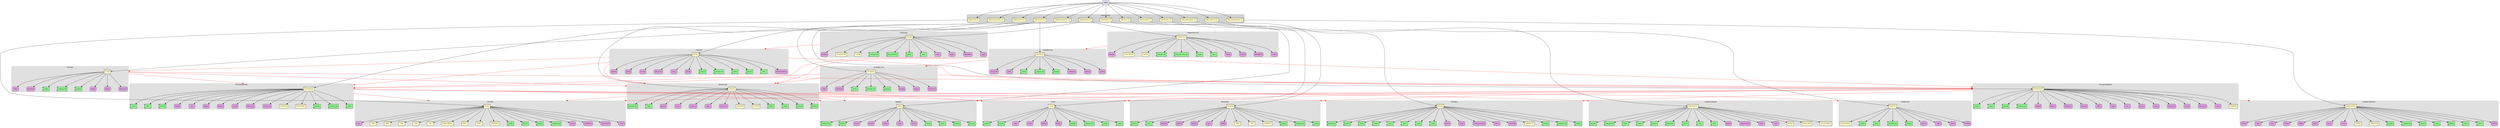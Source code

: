 digraph VEBA_Dependencies {
    // Graph styling
    rankdir=TB;  // Top to bottom direction for hierarchical layout
    splines=true;
    overlap=false;
    nodesep=0.9;
    ranksep=1.5;
    fontname="Arial";
    fontsize=12;
    compound=true;  // Enable connections to and from clusters
    
    // Node styling
    node [fontname="Arial", fontsize=10, style=filled];
    
    // VEBA main node
    node [shape=box, fillcolor="#E6E6FA", style=filled, fontsize=14]
    VEBA [label="VEBA"];
    
    // Environment nodes styling
    node [shape=ellipse, fillcolor="#FFD580", style=filled, fontsize=12] // Orange
    
    // Module nodes styling
    node [shape=box, fillcolor="#A7C7E7", style=filled, fontsize=10] // Blue
    
    // Python libraries styling
    node [shape=component, fillcolor="#90EE90", style=filled, fontsize=9] // Light green
    
    // External tools styling
    node [shape=box, style="rounded,filled", fillcolor="#DDA0DD", fontsize=9] // Purple
    
    // Databases styling
    node [shape=cylinder, fillcolor="#FFFACD", style=filled, fontsize=9] // Yellow
    
    // Define subgraphs for better organization
    
    // VEBA as main node
    VEBA;
    
    // Define environments as clusters connected to VEBA
    subgraph cluster_environments {
        label="Environments";
        style="rounded,filled";
        color=lightgrey;
        
        VEBA_annotate_env [label="VEBA-annotate_env"];
        VEBA_assembly_env [label="VEBA-assembly_env"];
        VEBA_preprocess_env [label="VEBA-preprocess_env"];
        VEBA_binning_prokaryotic_env [label="VEBA-binning-prokaryotic_env"];
        VEBA_binning_eukaryotic_env [label="VEBA-binning-eukaryotic_env"];
        VEBA_binning_viral_env [label="VEBA-binning-viral_env"];
        VEBA_classify_prokaryotic_env [label="VEBA-classify-prokaryotic_env"];
        VEBA_classify_eukaryotic_env [label="VEBA-classify-eukaryotic_env"];
        VEBA_classify_viral_env [label="VEBA-classify-viral_env"];
        VEBA_mapping_env [label="VEBA-mapping_env"];
        VEBA_cluster_env [label="VEBA-cluster_env"];
        VEBA_biosynthetic_env [label="VEBA-biosynthetic_env"];
        VEBA_phylogeny_env [label="VEBA-phylogeny_env"];
    }
    
    // Connect VEBA to all environments
    VEBA -> VEBA_annotate_env;
    VEBA -> VEBA_assembly_env;
    VEBA -> VEBA_preprocess_env;
    VEBA -> VEBA_binning_prokaryotic_env;
    VEBA -> VEBA_binning_eukaryotic_env;
    VEBA -> VEBA_binning_viral_env;
    VEBA -> VEBA_classify_prokaryotic_env;
    VEBA -> VEBA_classify_eukaryotic_env;
    VEBA -> VEBA_classify_viral_env;
    VEBA -> VEBA_mapping_env;
    VEBA -> VEBA_cluster_env;
    VEBA -> VEBA_biosynthetic_env;
    VEBA -> VEBA_phylogeny_env;
    
    // Define modules and connect to environments
    
    // Preprocess module
    subgraph cluster_preprocess {
        label="Preprocess";
        style="filled,rounded";
        color="#E0E0E0";
        node [style=filled];
        
        preprocess [label="preprocess"];
        
        // Python libraries for preprocess
        {
            rank=same;
            node [shape=component, fillcolor="#90EE90"];
            preprocess_soothsayer_utils [label="soothsayer_utils"];
            preprocess_fastq_preprocessor [label="fastq_preprocessor"];
            preprocess_pandas [label="pandas"];
            preprocess_tqdm [label="tqdm"];
        }
        
        // External tools for preprocess
        {
            rank=same;
            node [shape=box, style="rounded,filled", fillcolor="#DDA0DD"];
            preprocess_fastp [label="fastp"];
            preprocess_bowtie2 [label="Bowtie2"];
            preprocess_bbmap [label="BBMap/BBDuk"];
            preprocess_seqkit [label="SeqKit"];
            preprocess_kingfisher [label="Kingfisher"];
        }
        
        // Databases for preprocess
        {
            rank=same;
            node [shape=cylinder, fillcolor="#FFFACD"];
            preprocess_contamination_db [label="Contamination DB"];
            preprocess_kmer_db [label="K-mer DB"];
        }
        
        // Connect module to its dependencies
        preprocess -> {preprocess_soothsayer_utils preprocess_fastq_preprocessor preprocess_pandas preprocess_tqdm};
        preprocess -> {preprocess_fastp preprocess_bowtie2 preprocess_bbmap preprocess_seqkit preprocess_kingfisher};
        preprocess -> {preprocess_contamination_db preprocess_kmer_db};
    }
    
    // Preprocess-Long module
    subgraph cluster_preprocess_long {
        label="Preprocess-Long";
        style="filled,rounded";
        color="#E0E0E0";
        node [style=filled];
        
        preprocess_long [label="preprocess-long"];
        
        // Python libraries for preprocess-long
        {
            rank=same;
            node [shape=component, fillcolor="#90EE90"];
            preprocess_long_soothsayer_utils [label="soothsayer_utils"];
            preprocess_long_fastq_preprocessor [label="fastq_preprocessor_long"];
            preprocess_long_pandas [label="pandas"];
            preprocess_long_tqdm [label="tqdm"];
        }
        
        // External tools for preprocess-long
        {
            rank=same;
            node [shape=box, style="rounded,filled", fillcolor="#DDA0DD"];
            preprocess_long_chopper [label="Chopper"];
            preprocess_long_minimap2 [label="Minimap2"];
            preprocess_long_bbmap [label="BBMap/BBDuk"];
            preprocess_long_seqkit [label="SeqKit"];
            preprocess_long_kingfisher [label="Kingfisher"];
        }
        
        // Databases for preprocess-long
        {
            rank=same;
            node [shape=cylinder, fillcolor="#FFFACD"];
            preprocess_long_contamination_db [label="Contamination DB"];
            preprocess_long_kmer_db [label="K-mer DB"];
        }
        
        // Connect module to its dependencies
        preprocess_long -> {preprocess_long_soothsayer_utils preprocess_long_fastq_preprocessor preprocess_long_pandas preprocess_long_tqdm};
        preprocess_long -> {preprocess_long_chopper preprocess_long_minimap2 preprocess_long_bbmap preprocess_long_seqkit preprocess_long_kingfisher};
        preprocess_long -> {preprocess_long_contamination_db preprocess_long_kmer_db};
    }
    
    // Coverage module
    subgraph cluster_coverage {
        label="Coverage";
        style="filled,rounded";
        color="#E0E0E0";
        node [style=filled];
        
        coverage [label="coverage"];
        
        // Python libraries for coverage
        {
            rank=same;
            node [shape=component, fillcolor="#90EE90"];
            coverage_pandas [label="pandas"];
            coverage_soothsayer_utils [label="soothsayer_utils"];
            coverage_genopype [label="genopype"];
        }
        
        // External tools for coverage
        {
            rank=same;
            node [shape=box, style="rounded,filled", fillcolor="#DDA0DD"];
            coverage_bowtie2 [label="Bowtie2"];
            coverage_samtools [label="Samtools"];
            coverage_featureCounts [label="featureCounts"];
            coverage_seqkit [label="SeqKit"];
            coverage_parallel [label="GNU Parallel"];
        }
        
        // Connect module to its dependencies
        coverage -> {coverage_pandas coverage_soothsayer_utils coverage_genopype};
        coverage -> {coverage_bowtie2 coverage_samtools coverage_featureCounts coverage_seqkit coverage_parallel};
    }
    
    // Coverage-long module
    subgraph cluster_coverage_long {
        label="Coverage-Long";
        style="filled,rounded";
        color="#E0E0E0";
        node [style=filled];
        
        coverage_long [label="coverage-long"];
        
        // Python libraries for coverage-long
        {
            rank=same;
            node [shape=component, fillcolor="#90EE90"];
            coverage_long_pandas [label="pandas"];
            coverage_long_soothsayer_utils [label="soothsayer_utils"];
            coverage_long_genopype [label="genopype"];
        }
        
        // External tools for coverage-long
        {
            rank=same;
            node [shape=box, style="rounded,filled", fillcolor="#DDA0DD"];
            coverage_long_minimap2 [label="MiniMap2"];
            coverage_long_samtools [label="Samtools"];
            coverage_long_featureCounts [label="featureCounts"];
            coverage_long_seqkit [label="SeqKit"];
            coverage_long_parallel [label="GNU Parallel"];
        }
        
        // Connect module to its dependencies
        coverage_long -> {coverage_long_pandas coverage_long_soothsayer_utils coverage_long_genopype};
        coverage_long -> {coverage_long_minimap2 coverage_long_samtools coverage_long_featureCounts coverage_long_seqkit coverage_long_parallel};
    }
    
    // Assembly module
    subgraph cluster_assembly {
        label="Assembly";
        style="filled,rounded";
        color="#E0E0E0";
        node [style=filled];
        
        assembly [label="assembly"];
        
        // Python libraries for assembly
        {
            rank=same;
            node [shape=component, fillcolor="#90EE90"];
            assembly_genopype [label="genopype"];
            assembly_soothsayer_utils [label="soothsayer_utils"];
            assembly_pandas [label="pandas"];
            assembly_biopython [label="biopython"];
            assembly_tqdm [label="tqdm"];
        }
        
        // External tools for assembly
        {
            rank=same;
            node [shape=box, style="rounded,filled", fillcolor="#DDA0DD"];
            assembly_spades [label="SPAdes/metaSPAdes"];
            assembly_megahit [label="MEGAHIT"];
            assembly_bowtie2 [label="Bowtie2"];
            assembly_samtools [label="Samtools"];
            assembly_featureCounts [label="featureCounts"];
            assembly_seqkit [label="SeqKit"];
            assembly_gfastats [label="gfastats"];
        }
        
        // Connect module to its dependencies
        assembly -> {assembly_genopype assembly_soothsayer_utils assembly_pandas assembly_biopython assembly_tqdm};
        assembly -> {assembly_spades assembly_megahit assembly_bowtie2 assembly_samtools assembly_featureCounts assembly_seqkit assembly_gfastats};
    }
    
    // Assembly-long module
    subgraph cluster_assembly_long {
        label="Assembly-Long";
        style="filled,rounded";
        color="#E0E0E0";
        node [style=filled];
        
        assembly_long [label="assembly-long"];
        
        // Python libraries for assembly-long
        {
            rank=same;
            node [shape=component, fillcolor="#90EE90"];
            assembly_long_pandas [label="pandas"];
            assembly_long_soothsayer_utils [label="soothsayer_utils"];
            assembly_long_genopype [label="genopype"];
        }
        
        // External tools for assembly-long
        {
            rank=same;
            node [shape=box, style="rounded,filled", fillcolor="#DDA0DD"];
            assembly_long_flye [label="Flye/MetaFlye"];
            assembly_long_minimap2 [label="MiniMap2"];
            assembly_long_samtools [label="Samtools"];
            assembly_long_featureCounts [label="featureCounts"];
            assembly_long_seqkit [label="SeqKit"];
        }
        
        // Connect module to its dependencies
        assembly_long -> {assembly_long_pandas assembly_long_soothsayer_utils assembly_long_genopype};
        assembly_long -> {assembly_long_flye assembly_long_minimap2 assembly_long_samtools assembly_long_featureCounts assembly_long_seqkit};
    }
    
    // Binning-prokaryotic module
    subgraph cluster_binning_prokaryotic {
        label="Binning-Prokaryotic";
        style="filled,rounded";
        color="#E0E0E0";
        node [style=filled];
        
        binning_prokaryotic [label="binning-prokaryotic"];
        
        // Python libraries for binning-prokaryotic
        {
            rank=same;
            node [shape=component, fillcolor="#90EE90"];
            binning_prokaryotic_pandas [label="pandas"];
            binning_prokaryotic_numpy [label="numpy"];
            binning_prokaryotic_genopype [label="genopype"];
            binning_prokaryotic_soothsayer_utils [label="soothsayer_utils"];
        }
        
        // External tools for binning-prokaryotic
        {
            rank=same;
            node [shape=box, style="rounded,filled", fillcolor="#DDA0DD"];
            binning_prokaryotic_metabat2 [label="MetaBat2"];
            binning_prokaryotic_semiBin2 [label="SemiBin2"];
            binning_prokaryotic_metadecoder [label="MetaDecoder"];
            binning_prokaryotic_metacoag [label="MetaCoAG"];
            binning_prokaryotic_vamb [label="VAMB"];
            binning_prokaryotic_binette [label="Binette"];
            binning_prokaryotic_tiara [label="Tiara"];
            binning_prokaryotic_pyrodigal [label="Pyrodigal"];
            binning_prokaryotic_barrnap [label="barrnap"];
            binning_prokaryotic_trnascan [label="tRNAscan-SE"];
            binning_prokaryotic_coverm [label="CoverM"];
            binning_prokaryotic_featureCounts [label="featureCounts"];
            binning_prokaryotic_seqkit [label="SeqKit"];
        }
        
        // Databases for binning-prokaryotic
        {
            rank=same;
            node [shape=cylinder, fillcolor="#FFFACD"];
            binning_prokaryotic_checkm2_db [label="CheckM2 DB"];
        }
        
        // Connect module to its dependencies
        binning_prokaryotic -> {binning_prokaryotic_pandas binning_prokaryotic_numpy binning_prokaryotic_genopype binning_prokaryotic_soothsayer_utils};
        binning_prokaryotic -> {binning_prokaryotic_metabat2 binning_prokaryotic_semiBin2 binning_prokaryotic_metadecoder binning_prokaryotic_metacoag binning_prokaryotic_vamb binning_prokaryotic_binette binning_prokaryotic_tiara binning_prokaryotic_pyrodigal binning_prokaryotic_barrnap binning_prokaryotic_trnascan binning_prokaryotic_coverm binning_prokaryotic_featureCounts binning_prokaryotic_seqkit};
        binning_prokaryotic -> {binning_prokaryotic_checkm2_db};
    }
    
    // Binning-eukaryotic module
    subgraph cluster_binning_eukaryotic {
        label="Binning-Eukaryotic";
        style="filled,rounded";
        color="#E0E0E0";
        node [style=filled];
        
        binning_eukaryotic [label="binning-eukaryotic"];
        
        // Python libraries for binning-eukaryotic
        {
            rank=same;
            node [shape=component, fillcolor="#90EE90"];
            binning_eukaryotic_genopype [label="genopype"];
            binning_eukaryotic_soothsayer_utils [label="soothsayer_utils"];
            binning_eukaryotic_pandas [label="pandas"];
            binning_eukaryotic_numpy [label="numpy"];
            binning_eukaryotic_torch [label="torch"];
            binning_eukaryotic_sklearn [label="scikit-learn"];
        }
        
        // External tools for binning-eukaryotic
        {
            rank=same;
            node [shape=box, style="rounded,filled", fillcolor="#DDA0DD"];
            binning_eukaryotic_metabat2 [label="MetaBat2"];
            binning_eukaryotic_tiara [label="Tiara"];
            binning_eukaryotic_metaeuk [label="MetaEuk"];
            binning_eukaryotic_pyrodigal [label="Pyrodigal"];
            binning_eukaryotic_barrnap [label="Barrnap"];
            binning_eukaryotic_trnascan [label="tRNAscan-SE"];
            binning_eukaryotic_featureCounts [label="featureCounts"];
        }
        
        // Databases for binning-eukaryotic
        {
            rank=same;
            node [shape=cylinder, fillcolor="#FFFACD"];
            binning_eukaryotic_microeuk_db [label="MicroEuk DB"];
            binning_eukaryotic_busco_db [label="BUSCO lineages"];
        }
        
        // Connect module to its dependencies
        binning_eukaryotic -> {binning_eukaryotic_genopype binning_eukaryotic_soothsayer_utils binning_eukaryotic_pandas binning_eukaryotic_numpy binning_eukaryotic_torch binning_eukaryotic_sklearn};
        binning_eukaryotic -> {binning_eukaryotic_metabat2 binning_eukaryotic_tiara binning_eukaryotic_metaeuk binning_eukaryotic_pyrodigal binning_eukaryotic_barrnap binning_eukaryotic_trnascan binning_eukaryotic_featureCounts};
        binning_eukaryotic -> {binning_eukaryotic_microeuk_db binning_eukaryotic_busco_db};
    }
    
    // Binning-viral module
    subgraph cluster_binning_viral {
        label="Binning-Viral";
        style="filled,rounded";
        color="#E0E0E0";
        node [style=filled];
        
        binning_viral [label="binning-viral"];
        
        // Python libraries for binning-viral
        {
            rank=same;
            node [shape=component, fillcolor="#90EE90"];
            binning_viral_pandas [label="pandas"];
            binning_viral_numpy [label="numpy"];
            binning_viral_biopython [label="biopython"];
            binning_viral_genopype [label="genopype"];
            binning_viral_soothsayer_utils [label="soothsayer_utils"];
            binning_viral_tqdm [label="tqdm"];
        }
        
        // External tools for binning-viral
        {
            rank=same;
            node [shape=box, style="rounded,filled", fillcolor="#DDA0DD"];
            binning_viral_genomad [label="geNomad"];
            binning_viral_checkv [label="CheckV"];
            binning_viral_pyrodigal_gv [label="pyrodigal-gv"];
            binning_viral_seqkit [label="seqkit"];
            binning_viral_featureCounts [label="featureCounts"];
        }
        
        // Databases for binning-viral
        {
            rank=same;
            node [shape=cylinder, fillcolor="#FFFACD"];
            binning_viral_genomad_db [label="geNomad DB"];
            binning_viral_checkv_db [label="CheckV DB"];
        }
        
        // Connect module to its dependencies
        binning_viral -> {binning_viral_pandas binning_viral_numpy binning_viral_biopython binning_viral_genopype binning_viral_soothsayer_utils binning_viral_tqdm};
        binning_viral -> {binning_viral_genomad binning_viral_checkv binning_viral_pyrodigal_gv binning_viral_seqkit binning_viral_featureCounts};
        binning_viral -> {binning_viral_genomad_db binning_viral_checkv_db};
    }
    
    // Annotate module
    subgraph cluster_annotate {
        label="Annotate";
        style="filled,rounded";
        color="#E0E0E0";
        node [style=filled];
        
        annotate [label="annotate"];
        
        // Python libraries for annotate
        {
            rank=same;
            node [shape=component, fillcolor="#90EE90"];
            annotate_pandas [label="pandas"];
            annotate_biopython [label="biopython"];
            annotate_genopype [label="genopype"];
            annotate_soothsayer_utils [label="soothsayer_utils"];
        }
        
        // External tools for annotate
        {
            rank=same;
            node [shape=box, style="rounded,filled", fillcolor="#DDA0DD"];
            annotate_diamond [label="Diamond"];
            annotate_hmmer [label="PyHMMSearch"];
            annotate_kofamsearch [label="PyKofamSearch"];
            annotate_seqkit [label="Seqkit"];
            annotate_pigz [label="pigz"];
        }
        
        // Databases for annotate
        {
            rank=same;
            node [shape=cylinder, fillcolor="#FFFACD"];
            annotate_uniref [label="UniRef"];
            annotate_mibig [label="MIBiG"];
            annotate_vfdb [label="VFDB"];
            annotate_cazy [label="CAZy"];
            annotate_pfam [label="Pfam"];
            annotate_ncbifam [label="NCBIfam-AMRFinder"];
            annotate_antifam [label="AntiFam"];
            annotate_kofam [label="KOfam"];
            annotate_kegg [label="KEGG Pathway"];
        }
        
        // Connect module to its dependencies
        annotate -> {annotate_pandas annotate_biopython annotate_genopype annotate_soothsayer_utils};
        annotate -> {annotate_diamond annotate_hmmer annotate_kofamsearch annotate_seqkit annotate_pigz};
        annotate -> {annotate_uniref annotate_mibig annotate_vfdb annotate_cazy annotate_pfam annotate_ncbifam annotate_antifam annotate_kofam annotate_kegg};
    }
    
    // Classify-prokaryotic module
    subgraph cluster_classify_prokaryotic {
        label="Classify-Prokaryotic";
        style="filled,rounded";
        color="#E0E0E0";
        node [style=filled];
        
        classify_prokaryotic [label="classify-prokaryotic"];
        
        // Python libraries for classify-prokaryotic
        {
            rank=same;
            node [shape=component, fillcolor="#90EE90"];
            classify_prokaryotic_genopype [label="genopype"];
            classify_prokaryotic_soothsayer_utils [label="soothsayer_utils"];
            classify_prokaryotic_pandas [label="pandas"];
            classify_prokaryotic_numpy [label="numpy"];
            classify_prokaryotic_dendropy [label="dendropy"];
            classify_prokaryotic_tqdm [label="tqdm"];
            classify_prokaryotic_psutil [label="psutil"];
        }
        
        // External tools for classify-prokaryotic
        {
            rank=same;
            node [shape=box, style="rounded,filled", fillcolor="#DDA0DD"];
            classify_prokaryotic_gtdbtk [label="GTDB-Tk"];
            classify_prokaryotic_fastani [label="FastANI"];
            classify_prokaryotic_mash [label="Mash"];
            classify_prokaryotic_skani [label="Skani"];
            classify_prokaryotic_prodigal [label="Prodigal"];
            classify_prokaryotic_hmmer [label="HMMER"];
            classify_prokaryotic_fasttree [label="FastTree"];
            classify_prokaryotic_pplacer [label="Pplacer"];
            classify_prokaryotic_krona [label="Krona"];
        }
        
        // Databases for classify-prokaryotic
        {
            rank=same;
            node [shape=cylinder, fillcolor="#FFFACD"];
            classify_prokaryotic_gtdb [label="GTDB DB"];
            classify_prokaryotic_gtdb_mash [label="GTDB Mash DB"];
        }
        
        // Connect module to its dependencies
        classify_prokaryotic -> {classify_prokaryotic_genopype classify_prokaryotic_soothsayer_utils classify_prokaryotic_pandas classify_prokaryotic_numpy classify_prokaryotic_dendropy classify_prokaryotic_tqdm classify_prokaryotic_psutil};
        classify_prokaryotic -> {classify_prokaryotic_gtdbtk classify_prokaryotic_fastani classify_prokaryotic_mash classify_prokaryotic_skani classify_prokaryotic_prodigal classify_prokaryotic_hmmer classify_prokaryotic_fasttree classify_prokaryotic_pplacer classify_prokaryotic_krona};
        classify_prokaryotic -> {classify_prokaryotic_gtdb classify_prokaryotic_gtdb_mash};
    }
    
    // Classify-eukaryotic module
    subgraph cluster_classify_eukaryotic {
        label="Classify-Eukaryotic";
        style="filled,rounded";
        color="#E0E0E0";
        node [style=filled];
        
        classify_eukaryotic [label="classify-eukaryotic"];
        
        // Python libraries for classify-eukaryotic
        {
            rank=same;
            node [shape=component, fillcolor="#90EE90"];
            classify_eukaryotic_genopype [label="genopype"];
            classify_eukaryotic_soothsayer_utils [label="soothsayer_utils"];
            classify_eukaryotic_pandas [label="pandas"];
            classify_eukaryotic_numpy [label="numpy"];
            classify_eukaryotic_biopython [label="biopython"];
            classify_eukaryotic_pyhmmsearch [label="pyhmmsearch"];
            classify_eukaryotic_pyhmmer [label="pyhmmer"];
            classify_eukaryotic_tqdm [label="tqdm"];
            classify_eukaryotic_psutil [label="psutil"];
        }
        
        // External tools for classify-eukaryotic
        {
            rank=same;
            node [shape=box, style="rounded,filled", fillcolor="#DDA0DD"];
            classify_eukaryotic_metaeuk [label="MetaEuk"];
            classify_eukaryotic_hmmer [label="HMMER/pyhmmer"];
            classify_eukaryotic_seqkit [label="SeqKit"];
            classify_eukaryotic_krona [label="Krona"];
        }
        
        // Databases for classify-eukaryotic
        {
            rank=same;
            node [shape=cylinder, fillcolor="#FFFACD"];
            classify_eukaryotic_microeuk_db [label="MicroEuk"];
            classify_eukaryotic_eukaryota_odb10 [label="Eukaryota_odb10"];
            classify_eukaryotic_tax_mapping [label="Taxonomic Mapping"];
        }
        
        // Connect module to its dependencies
        classify_eukaryotic -> {classify_eukaryotic_genopype classify_eukaryotic_soothsayer_utils classify_eukaryotic_pandas classify_eukaryotic_numpy classify_eukaryotic_biopython classify_eukaryotic_pyhmmsearch classify_eukaryotic_pyhmmer classify_eukaryotic_tqdm classify_eukaryotic_psutil};
        classify_eukaryotic -> {classify_eukaryotic_metaeuk classify_eukaryotic_hmmer classify_eukaryotic_seqkit classify_eukaryotic_krona};
        classify_eukaryotic -> {classify_eukaryotic_microeuk_db classify_eukaryotic_eukaryota_odb10 classify_eukaryotic_tax_mapping};
    }
    
    // Classify-viral module
    subgraph cluster_classify_viral {
        label="Classify-Viral";
        style="filled,rounded";
        color="#E0E0E0";
        node [style=filled];
        
        classify_viral [label="classify-viral"];
        
        // Python libraries for classify-viral
        {
            rank=same;
            node [shape=component, fillcolor="#90EE90"];
            classify_viral_pandas [label="pandas"];
            classify_viral_numpy [label="numpy"];
            classify_viral_soothsayer_utils [label="soothsayer_utils"];
            classify_viral_genopype [label="genopype"];
        }
        
        // External tools for classify-viral
        {
            rank=same;
            node [shape=box, style="rounded,filled", fillcolor="#DDA0DD"];
            classify_viral_genomad [label="geNomad"];
            classify_viral_seqkit [label="seqkit"];
            classify_viral_xgboost [label="xgboost"];
            classify_viral_tensorflow [label="tensorflow"];
        }
        
        // Databases for classify-viral
        {
            rank=same;
            node [shape=cylinder, fillcolor="#FFFACD"];
            classify_viral_genomad_db [label="geNomad database"];
        }
        
        // Connect module to its dependencies
        classify_viral -> {classify_viral_pandas classify_viral_numpy classify_viral_soothsayer_utils classify_viral_genopype};
        classify_viral -> {classify_viral_genomad classify_viral_seqkit classify_viral_xgboost classify_viral_tensorflow};
        classify_viral -> {classify_viral_genomad_db};
    }
    
    // Mapping module
    subgraph cluster_mapping {
        label="Mapping";
        style="filled,rounded";
        color="#E0E0E0";
        node [style=filled];
        
        mapping [label="mapping"];
        
        // Python libraries for mapping
        {
            rank=same;
            node [shape=component, fillcolor="#90EE90"];
            mapping_pandas [label="Pandas"];
            mapping_numpy [label="NumPy"];
            mapping_biopython [label="Biopython"];
            mapping_genopype [label="Genopype"];
            mapping_soothsayer_utils [label="Soothsayer_utils"];
            mapping_requests [label="Requests"];
        }
        
        // External tools for mapping
        {
            rank=same;
            node [shape=box, style="rounded,filled", fillcolor="#DDA0DD"];
            mapping_bowtie2 [label="Bowtie2"];
            mapping_samtools [label="Samtools"];
            mapping_subread [label="Subread"];
            mapping_seqkit [label="SeqKit"];
            mapping_salmon [label="Salmon"];
        }
        
        // Connect module to its dependencies
        mapping -> {mapping_pandas mapping_numpy mapping_biopython mapping_genopype mapping_soothsayer_utils mapping_requests};
        mapping -> {mapping_bowtie2 mapping_samtools mapping_subread mapping_seqkit mapping_salmon};
    }
    
    // Cluster module
    subgraph cluster_cluster {
        label="Cluster";
        style="filled,rounded";
        color="#E0E0E0";
        node [style=filled];
        
        cluster [label="cluster"];
        
        // Python libraries for cluster
        {
            rank=same;
            node [shape=component, fillcolor="#90EE90"];
            cluster_genopype [label="genopype"];
            cluster_soothsayer_utils [label="soothsayer_utils"];
            cluster_pandas [label="pandas"];
            cluster_numpy [label="numpy"];
            cluster_biopython [label="biopython"];
            cluster_networkx [label="networkx"];
        }
        
        // External tools for cluster
        {
            rank=same;
            node [shape=box, style="rounded,filled", fillcolor="#DDA0DD"];
            cluster_skani [label="skani"];
            cluster_fastani [label="FastANI"];
            cluster_mmseqs2 [label="MMseqs2"];
            cluster_diamond [label="Diamond"];
        }
        
        // Connect module to its dependencies
        cluster -> {cluster_genopype cluster_soothsayer_utils cluster_pandas cluster_numpy cluster_biopython cluster_networkx};
        cluster -> {cluster_skani cluster_fastani cluster_mmseqs2 cluster_diamond};
    }
    
    // Biosynthetic module
    subgraph cluster_biosynthetic {
        label="Biosynthetic";
        style="filled,rounded";
        color="#E0E0E0";
        node [style=filled];
        
        biosynthetic [label="biosynthetic"];
        
        // Python libraries for biosynthetic
        {
            rank=same;
            node [shape=component, fillcolor="#90EE90"];
            biosynthetic_genopype [label="genopype"];
            biosynthetic_soothsayer_utils [label="soothsayer_utils"];
            biosynthetic_pandas [label="pandas"];
            biosynthetic_biopython [label="BioPython"];
            biosynthetic_tqdm [label="tqdm"];
        }
        
        // External tools for biosynthetic
        {
            rank=same;
            node [shape=box, style="rounded,filled", fillcolor="#DDA0DD"];
            biosynthetic_antismash [label="antiSMASH"];
            biosynthetic_diamond [label="DIAMOND"];
            biosynthetic_mmseqs2 [label="MMSEQS2"];
            biosynthetic_krona [label="Krona"];
            biosynthetic_hmmer [label="HMMER"];
        }
        
        // Databases for biosynthetic
        {
            rank=same;
            node [shape=cylinder, fillcolor="#FFFACD"];
            biosynthetic_mibig [label="MIBiG"];
            biosynthetic_vfdb [label="VFDB"];
            biosynthetic_antismash_db [label="antiSMASH DB"];
        }
        
        // Connect module to its dependencies
        biosynthetic -> {biosynthetic_genopype biosynthetic_soothsayer_utils biosynthetic_pandas biosynthetic_biopython biosynthetic_tqdm};
        biosynthetic -> {biosynthetic_antismash biosynthetic_diamond biosynthetic_mmseqs2 biosynthetic_krona biosynthetic_hmmer};
        biosynthetic -> {biosynthetic_mibig biosynthetic_vfdb biosynthetic_antismash_db};
    }
    
    // Phylogeny module
    subgraph cluster_phylogeny {
        label="Phylogeny";
        style="filled,rounded";
        color="#E0E0E0";
        node [style=filled];
        
        phylogeny [label="phylogeny"];
        
        // Python libraries for phylogeny
        {
            rank=same;
            node [shape=component, fillcolor="#90EE90"];
            phylogeny_genopype [label="genopype"];
            phylogeny_soothsayer_utils [label="soothsayer_utils"];
            phylogeny_biopython [label="biopython"];
            phylogeny_pyhmmsearch [label="pyhmmsearch"];
            phylogeny_pyhmmer [label="pyhmmer"];
            phylogeny_pandas [label="pandas"];
            phylogeny_numpy [label="numpy"];
            phylogeny_scipy [label="scipy"];
            phylogeny_ete3 [label="ete3"];
            phylogeny_tqdm [label="tqdm"];
            phylogeny_psutil [label="psutil"];
        }
        
        // External tools for phylogeny
        {
            rank=same;
            node [shape=box, style="rounded,filled", fillcolor="#DDA0DD"];
            phylogeny_muscle [label="MUSCLE"];
            phylogeny_clipkit [label="ClipKIT"];
            phylogeny_fasttree [label="FastTree/VeryFastTree"];
            phylogeny_iqtree [label="IQTree"];
            phylogeny_parallel [label="GNU Parallel"];
        }
        
        // Databases for phylogeny
        {
            rank=same;
            node [shape=cylinder, fillcolor="#FFFACD"];
            phylogeny_hmm_markers [label="HMM Marker DB"];
        }
        
        // Connect module to its dependencies
        phylogeny -> {phylogeny_genopype phylogeny_soothsayer_utils phylogeny_biopython phylogeny_pyhmmsearch phylogeny_pyhmmer phylogeny_pandas phylogeny_numpy phylogeny_scipy phylogeny_ete3 phylogeny_tqdm phylogeny_psutil};
        phylogeny -> {phylogeny_muscle phylogeny_clipkit phylogeny_fasttree phylogeny_iqtree phylogeny_parallel};
        phylogeny -> {phylogeny_hmm_markers};
    }
    
    // Connect environments to their respective modules
    VEBA_preprocess_env -> preprocess;
    VEBA_preprocess_env -> preprocess_long;
    VEBA_assembly_env -> assembly;
    VEBA_assembly_env -> assembly_long;
    VEBA_assembly_env -> coverage;
    VEBA_assembly_env -> coverage_long;
    VEBA_binning_prokaryotic_env -> binning_prokaryotic;
    VEBA_binning_eukaryotic_env -> binning_eukaryotic;
    VEBA_binning_viral_env -> binning_viral;
    VEBA_annotate_env -> annotate;
    VEBA_classify_prokaryotic_env -> classify_prokaryotic;
    VEBA_classify_eukaryotic_env -> classify_eukaryotic;
    VEBA_classify_viral_env -> classify_viral;
    VEBA_mapping_env -> mapping;
    VEBA_cluster_env -> cluster;
    VEBA_biosynthetic_env -> biosynthetic;
    VEBA_phylogeny_env -> phylogeny;
    
    // Module workflow connections
    edge [color=red, penwidth=2, style=dashed];
    preprocess -> assembly [ltail=cluster_preprocess, lhead=cluster_assembly];
    preprocess_long -> assembly_long [ltail=cluster_preprocess_long, lhead=cluster_assembly_long];
    assembly -> coverage [ltail=cluster_assembly, lhead=cluster_coverage];
    assembly_long -> coverage_long [ltail=cluster_assembly_long, lhead=cluster_coverage_long];
    assembly -> binning_prokaryotic [ltail=cluster_assembly, lhead=cluster_binning_prokaryotic];
    assembly -> binning_eukaryotic [ltail=cluster_assembly, lhead=cluster_binning_eukaryotic];
    assembly -> binning_viral [ltail=cluster_assembly, lhead=cluster_binning_viral];
    assembly_long -> binning_prokaryotic [ltail=cluster_assembly_long, lhead=cluster_binning_prokaryotic];
    assembly_long -> binning_eukaryotic [ltail=cluster_assembly_long, lhead=cluster_binning_eukaryotic];
    assembly_long -> binning_viral [ltail=cluster_assembly_long, lhead=cluster_binning_viral];
    coverage -> binning_prokaryotic [ltail=cluster_coverage, lhead=cluster_binning_prokaryotic];
    coverage -> binning_eukaryotic [ltail=cluster_coverage, lhead=cluster_binning_eukaryotic];
    coverage -> binning_viral [ltail=cluster_coverage, lhead=cluster_binning_viral];
    coverage_long -> binning_prokaryotic [ltail=cluster_coverage_long, lhead=cluster_binning_prokaryotic];
    coverage_long -> binning_eukaryotic [ltail=cluster_coverage_long, lhead=cluster_binning_eukaryotic];
    coverage_long -> binning_viral [ltail=cluster_coverage_long, lhead=cluster_binning_viral];
    binning_prokaryotic -> classify_prokaryotic [ltail=cluster_binning_prokaryotic, lhead=cluster_classify_prokaryotic];
    binning_eukaryotic -> classify_eukaryotic [ltail=cluster_binning_eukaryotic, lhead=cluster_classify_eukaryotic];
    binning_viral -> classify_viral [ltail=cluster_binning_viral, lhead=cluster_classify_viral];
    binning_prokaryotic -> annotate [ltail=cluster_binning_prokaryotic, lhead=cluster_annotate];
    binning_eukaryotic -> annotate [ltail=cluster_binning_eukaryotic, lhead=cluster_annotate];
    binning_viral -> annotate [ltail=cluster_binning_viral, lhead=cluster_annotate];
    binning_prokaryotic -> mapping [ltail=cluster_binning_prokaryotic, lhead=cluster_mapping];
    binning_eukaryotic -> mapping [ltail=cluster_binning_eukaryotic, lhead=cluster_mapping];
    binning_viral -> mapping [ltail=cluster_binning_viral, lhead=cluster_mapping];
    binning_prokaryotic -> cluster [ltail=cluster_binning_prokaryotic, lhead=cluster_cluster];
    binning_eukaryotic -> cluster [ltail=cluster_binning_eukaryotic, lhead=cluster_cluster];
    binning_viral -> cluster [ltail=cluster_binning_viral, lhead=cluster_cluster];
    binning_prokaryotic -> biosynthetic [ltail=cluster_binning_prokaryotic, lhead=cluster_biosynthetic];
    binning_eukaryotic -> biosynthetic [ltail=cluster_binning_eukaryotic, lhead=cluster_biosynthetic];
    binning_prokaryotic -> phylogeny [ltail=cluster_binning_prokaryotic, lhead=cluster_phylogeny];
    binning_eukaryotic -> phylogeny [ltail=cluster_binning_eukaryotic, lhead=cluster_phylogeny];
}
